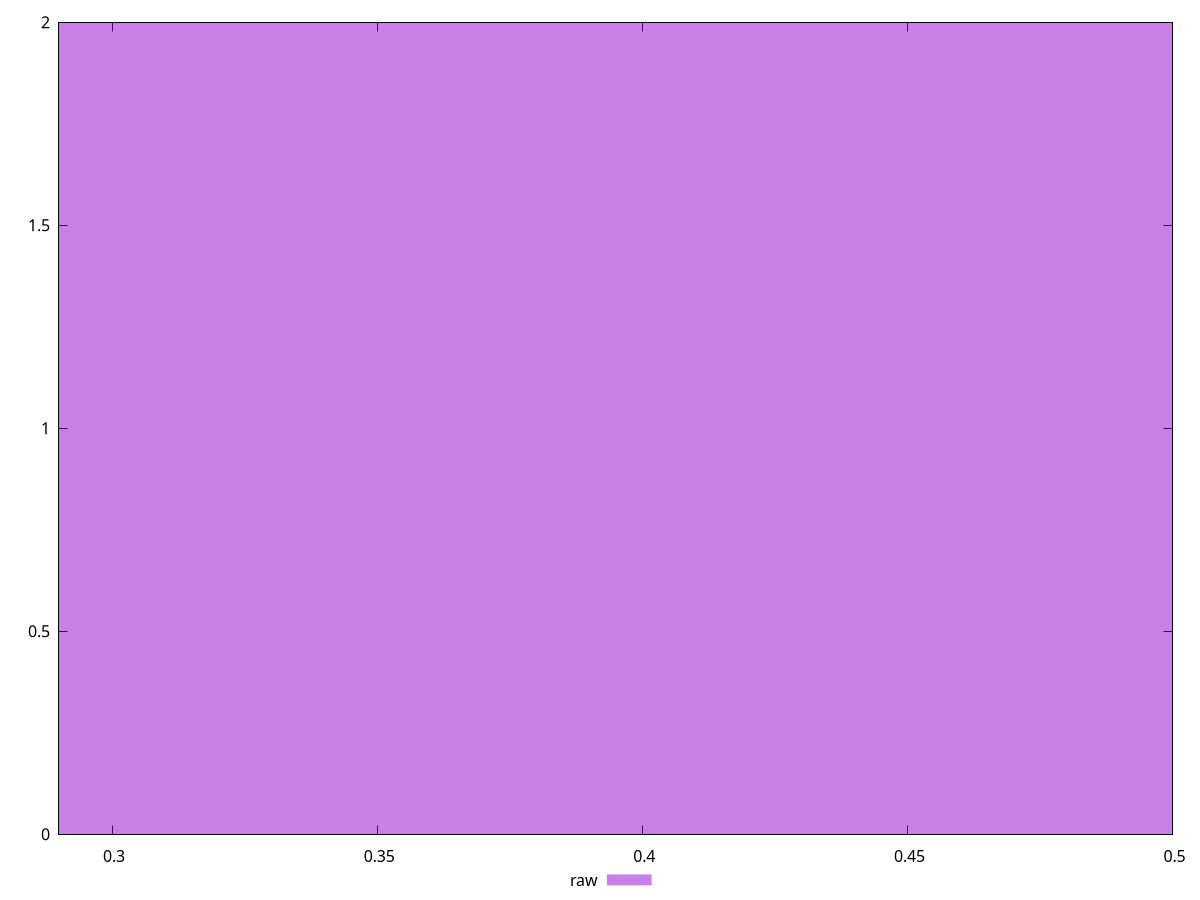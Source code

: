 reset

$raw <<EOF
0.3474230051295894 2
EOF

set key outside below
set boxwidth 0.3474230051295894
set xrange [0.29:0.5]
set yrange [0:2]
set trange [0:2]
set style fill transparent solid 0.5 noborder
set terminal svg size 640, 490 enhanced background rgb 'white'
set output "reports/report_00030_2021-02-24T20-42-31.540Z/meta/score/samples/astro/raw/histogram.svg"

plot $raw title "raw" with boxes

reset
